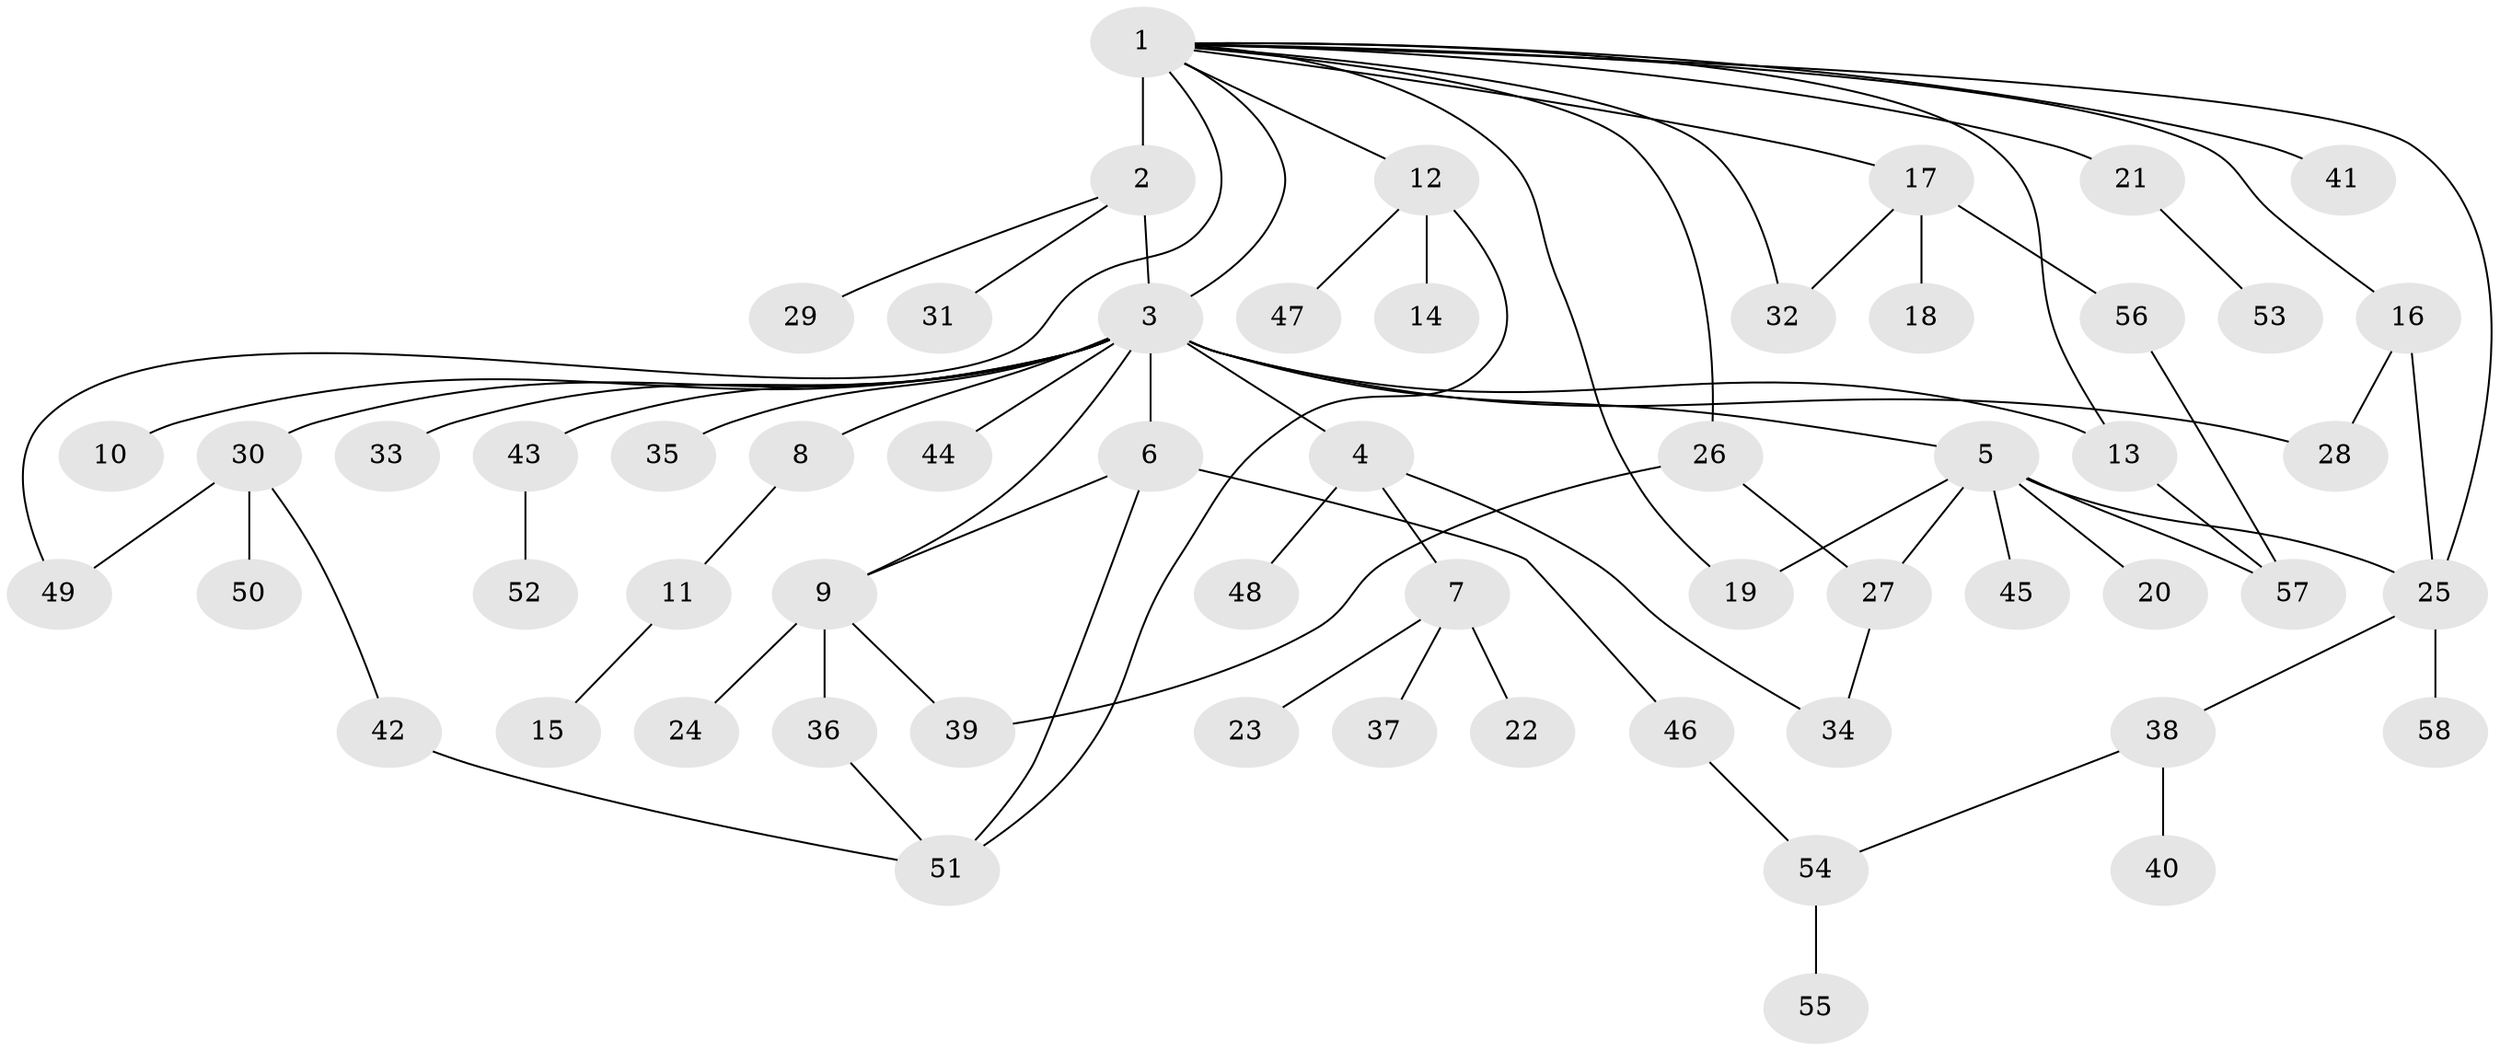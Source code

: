 // original degree distribution, {27: 0.013986013986013986, 1: 0.6223776223776224, 3: 0.08391608391608392, 10: 0.006993006993006993, 5: 0.027972027972027972, 7: 0.006993006993006993, 16: 0.006993006993006993, 2: 0.17482517482517482, 8: 0.013986013986013986, 4: 0.03496503496503497, 6: 0.006993006993006993}
// Generated by graph-tools (version 1.1) at 2025/50/03/04/25 22:50:26]
// undirected, 58 vertices, 75 edges
graph export_dot {
  node [color=gray90,style=filled];
  1;
  2;
  3;
  4;
  5;
  6;
  7;
  8;
  9;
  10;
  11;
  12;
  13;
  14;
  15;
  16;
  17;
  18;
  19;
  20;
  21;
  22;
  23;
  24;
  25;
  26;
  27;
  28;
  29;
  30;
  31;
  32;
  33;
  34;
  35;
  36;
  37;
  38;
  39;
  40;
  41;
  42;
  43;
  44;
  45;
  46;
  47;
  48;
  49;
  50;
  51;
  52;
  53;
  54;
  55;
  56;
  57;
  58;
  1 -- 2 [weight=13.0];
  1 -- 3 [weight=1.0];
  1 -- 12 [weight=1.0];
  1 -- 13 [weight=1.0];
  1 -- 16 [weight=1.0];
  1 -- 17 [weight=1.0];
  1 -- 19 [weight=1.0];
  1 -- 21 [weight=1.0];
  1 -- 25 [weight=1.0];
  1 -- 26 [weight=1.0];
  1 -- 32 [weight=1.0];
  1 -- 41 [weight=1.0];
  1 -- 49 [weight=1.0];
  2 -- 3 [weight=1.0];
  2 -- 29 [weight=1.0];
  2 -- 31 [weight=1.0];
  3 -- 4 [weight=11.0];
  3 -- 5 [weight=1.0];
  3 -- 6 [weight=1.0];
  3 -- 8 [weight=1.0];
  3 -- 9 [weight=1.0];
  3 -- 10 [weight=1.0];
  3 -- 13 [weight=1.0];
  3 -- 28 [weight=1.0];
  3 -- 30 [weight=1.0];
  3 -- 33 [weight=1.0];
  3 -- 35 [weight=1.0];
  3 -- 43 [weight=1.0];
  3 -- 44 [weight=1.0];
  4 -- 7 [weight=1.0];
  4 -- 34 [weight=1.0];
  4 -- 48 [weight=1.0];
  5 -- 19 [weight=1.0];
  5 -- 20 [weight=1.0];
  5 -- 25 [weight=1.0];
  5 -- 27 [weight=1.0];
  5 -- 45 [weight=3.0];
  5 -- 57 [weight=1.0];
  6 -- 9 [weight=1.0];
  6 -- 46 [weight=1.0];
  6 -- 51 [weight=1.0];
  7 -- 22 [weight=3.0];
  7 -- 23 [weight=1.0];
  7 -- 37 [weight=1.0];
  8 -- 11 [weight=1.0];
  9 -- 24 [weight=1.0];
  9 -- 36 [weight=10.0];
  9 -- 39 [weight=1.0];
  11 -- 15 [weight=1.0];
  12 -- 14 [weight=4.0];
  12 -- 47 [weight=1.0];
  12 -- 51 [weight=1.0];
  13 -- 57 [weight=2.0];
  16 -- 25 [weight=1.0];
  16 -- 28 [weight=1.0];
  17 -- 18 [weight=3.0];
  17 -- 32 [weight=1.0];
  17 -- 56 [weight=1.0];
  21 -- 53 [weight=1.0];
  25 -- 38 [weight=1.0];
  25 -- 58 [weight=1.0];
  26 -- 27 [weight=1.0];
  26 -- 39 [weight=2.0];
  27 -- 34 [weight=1.0];
  30 -- 42 [weight=1.0];
  30 -- 49 [weight=1.0];
  30 -- 50 [weight=1.0];
  36 -- 51 [weight=1.0];
  38 -- 40 [weight=1.0];
  38 -- 54 [weight=1.0];
  42 -- 51 [weight=1.0];
  43 -- 52 [weight=1.0];
  46 -- 54 [weight=1.0];
  54 -- 55 [weight=1.0];
  56 -- 57 [weight=1.0];
}
